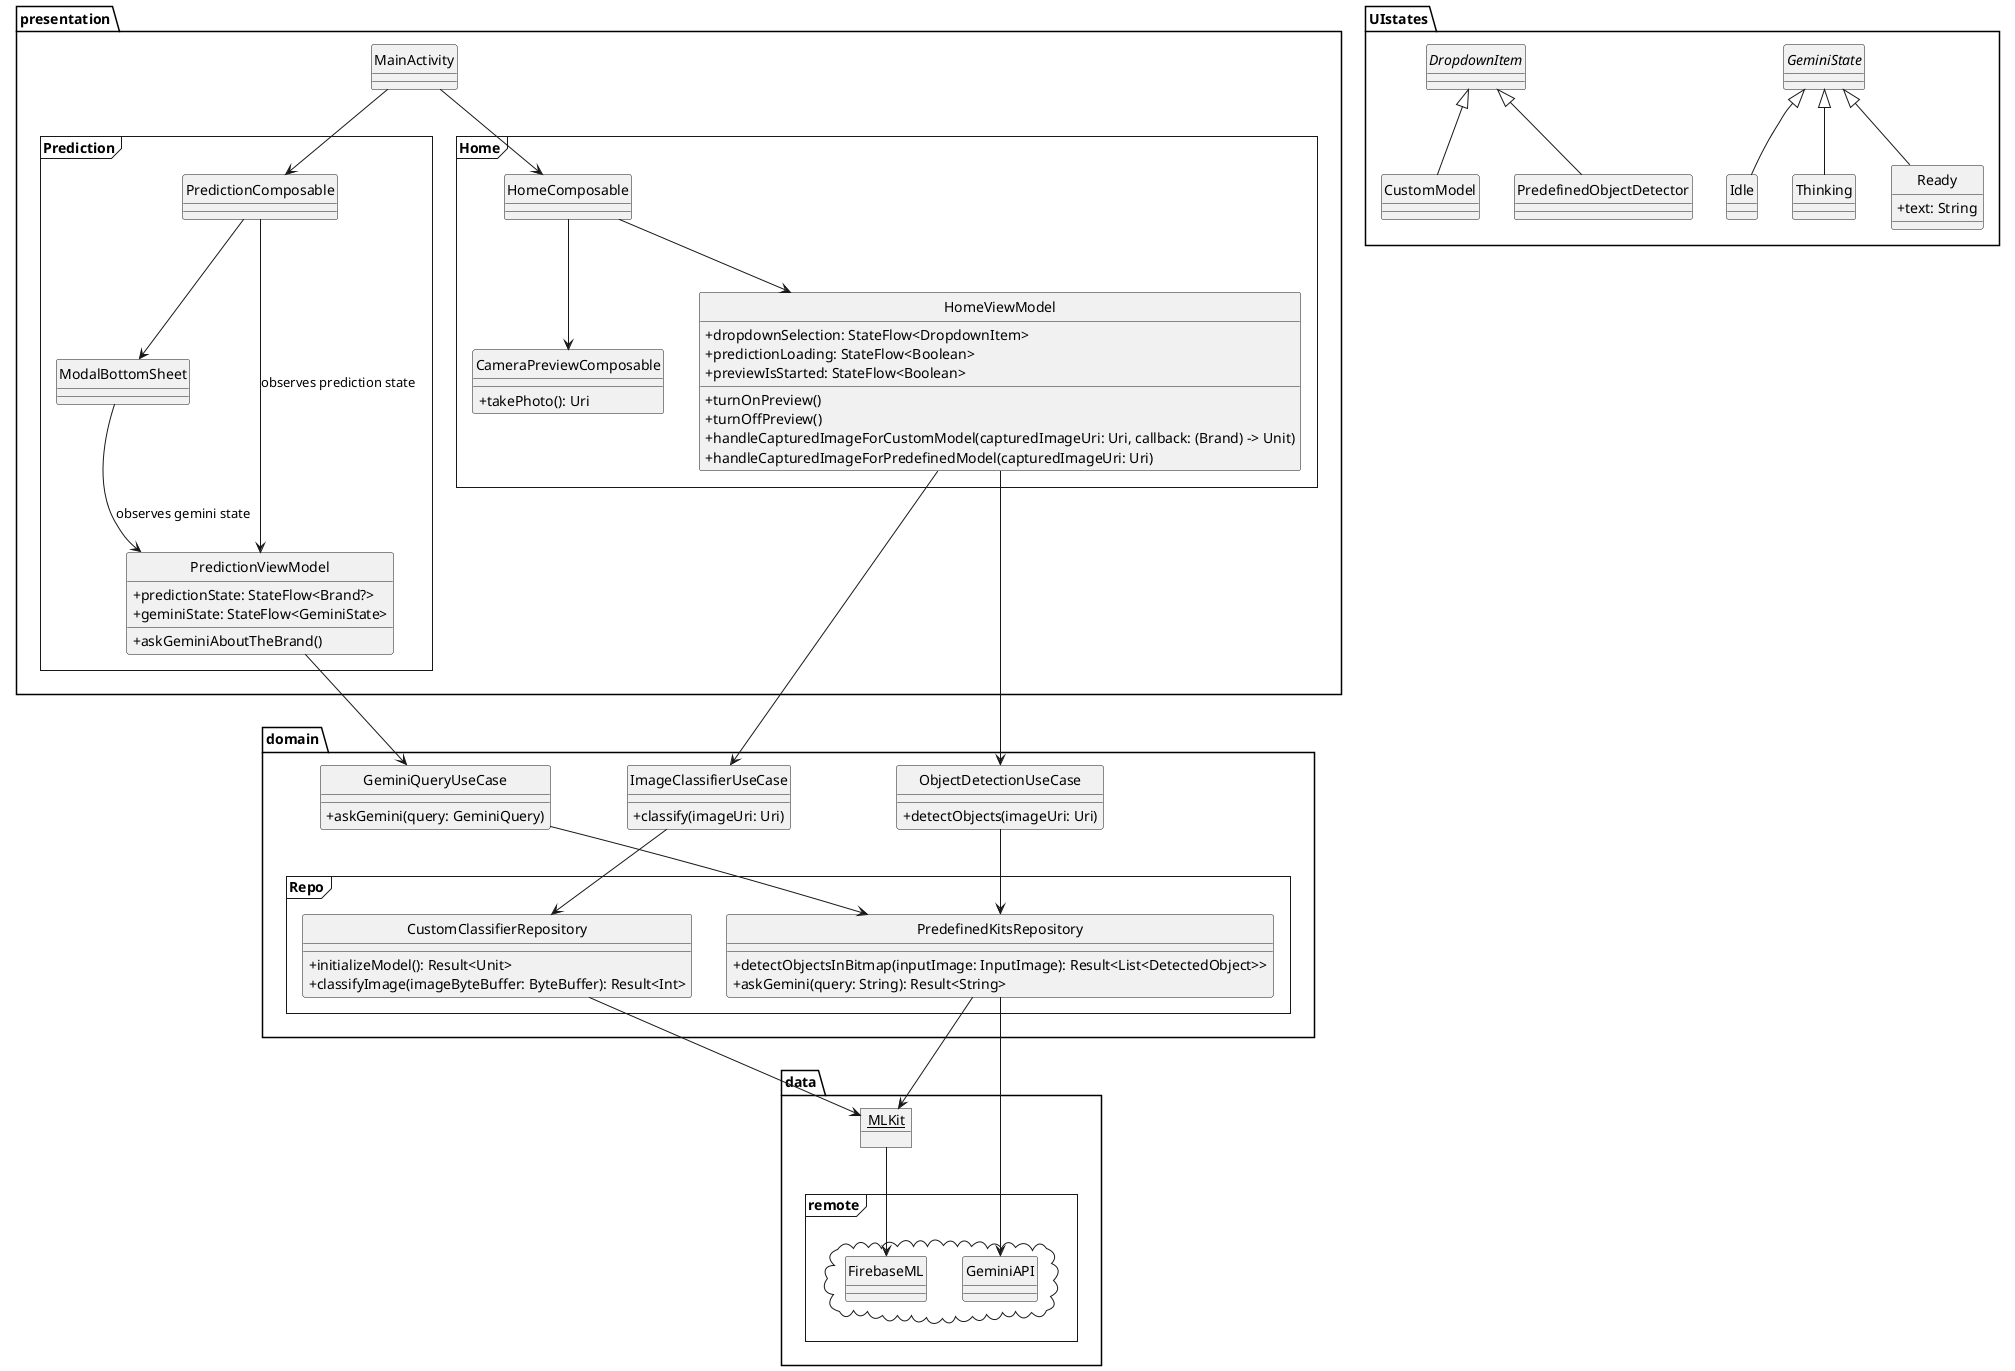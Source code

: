 @startuml
skinparam classAttributeIconSize 0
skinparam style strictuml

package presentation {
    class MainActivity

    frame Home {
        class HomeComposable

        class CameraPreviewComposable {
            + takePhoto(): Uri
        }

        class HomeViewModel {
            + dropdownSelection: StateFlow<DropdownItem>
            + predictionLoading: StateFlow<Boolean>
            + previewIsStarted: StateFlow<Boolean>
            + turnOnPreview()
            + turnOffPreview()
            + handleCapturedImageForCustomModel(capturedImageUri: Uri, callback: (Brand) -> Unit)
            + handleCapturedImageForPredefinedModel(capturedImageUri: Uri)
        }
    }

    frame Prediction {
        class PredictionComposable
        class ModalBottomSheet
        class PredictionViewModel {
            + predictionState: StateFlow<Brand?>
            + geminiState: StateFlow<GeminiState>
            + askGeminiAboutTheBrand()
        }
    }
}

package domain {
    class ImageClassifierUseCase {
        + classify(imageUri: Uri)
    }

    class GeminiQueryUseCase {
        + askGemini(query: GeminiQuery)
    }

    class ObjectDetectionUseCase {
        + detectObjects(imageUri: Uri)
    }

    frame Repo{
        class CustomClassifierRepository {
            + initializeModel(): Result<Unit>
            + classifyImage(imageByteBuffer: ByteBuffer): Result<Int>
        }

        class PredefinedKitsRepository {
            + detectObjectsInBitmap(inputImage: InputImage): Result<List<DetectedObject>>
            + askGemini(query: String): Result<String>
        }
    }
}

package data {
    object MLKit

    frame remote{
        cloud {
            class FirebaseML
            class GeminiAPI
        }
    }
}

package UIstates {
    abstract GeminiState
    class Idle
    class Thinking
    class Ready {
        + text: String
    }

    abstract DropdownItem
    class CustomModel
    class PredefinedObjectDetector
}

MainActivity --> HomeComposable
MainActivity --> PredictionComposable

HomeComposable --> CameraPreviewComposable
HomeComposable --> HomeViewModel
HomeViewModel --> ImageClassifierUseCase
HomeViewModel --> ObjectDetectionUseCase

PredictionComposable --> PredictionViewModel : observes prediction state
PredictionComposable --> ModalBottomSheet
ModalBottomSheet --> PredictionViewModel : observes gemini state
PredictionViewModel --> GeminiQueryUseCase

GeminiState <|-- Idle
GeminiState <|-- Thinking
GeminiState <|-- Ready

DropdownItem <|-- CustomModel
DropdownItem <|-- PredefinedObjectDetector

ImageClassifierUseCase --> CustomClassifierRepository
ObjectDetectionUseCase --> PredefinedKitsRepository
GeminiQueryUseCase --> PredefinedKitsRepository

CustomClassifierRepository --> MLKit
PredefinedKitsRepository --> MLKit
PredefinedKitsRepository --> GeminiAPI

MLKit --> FirebaseML

@enduml